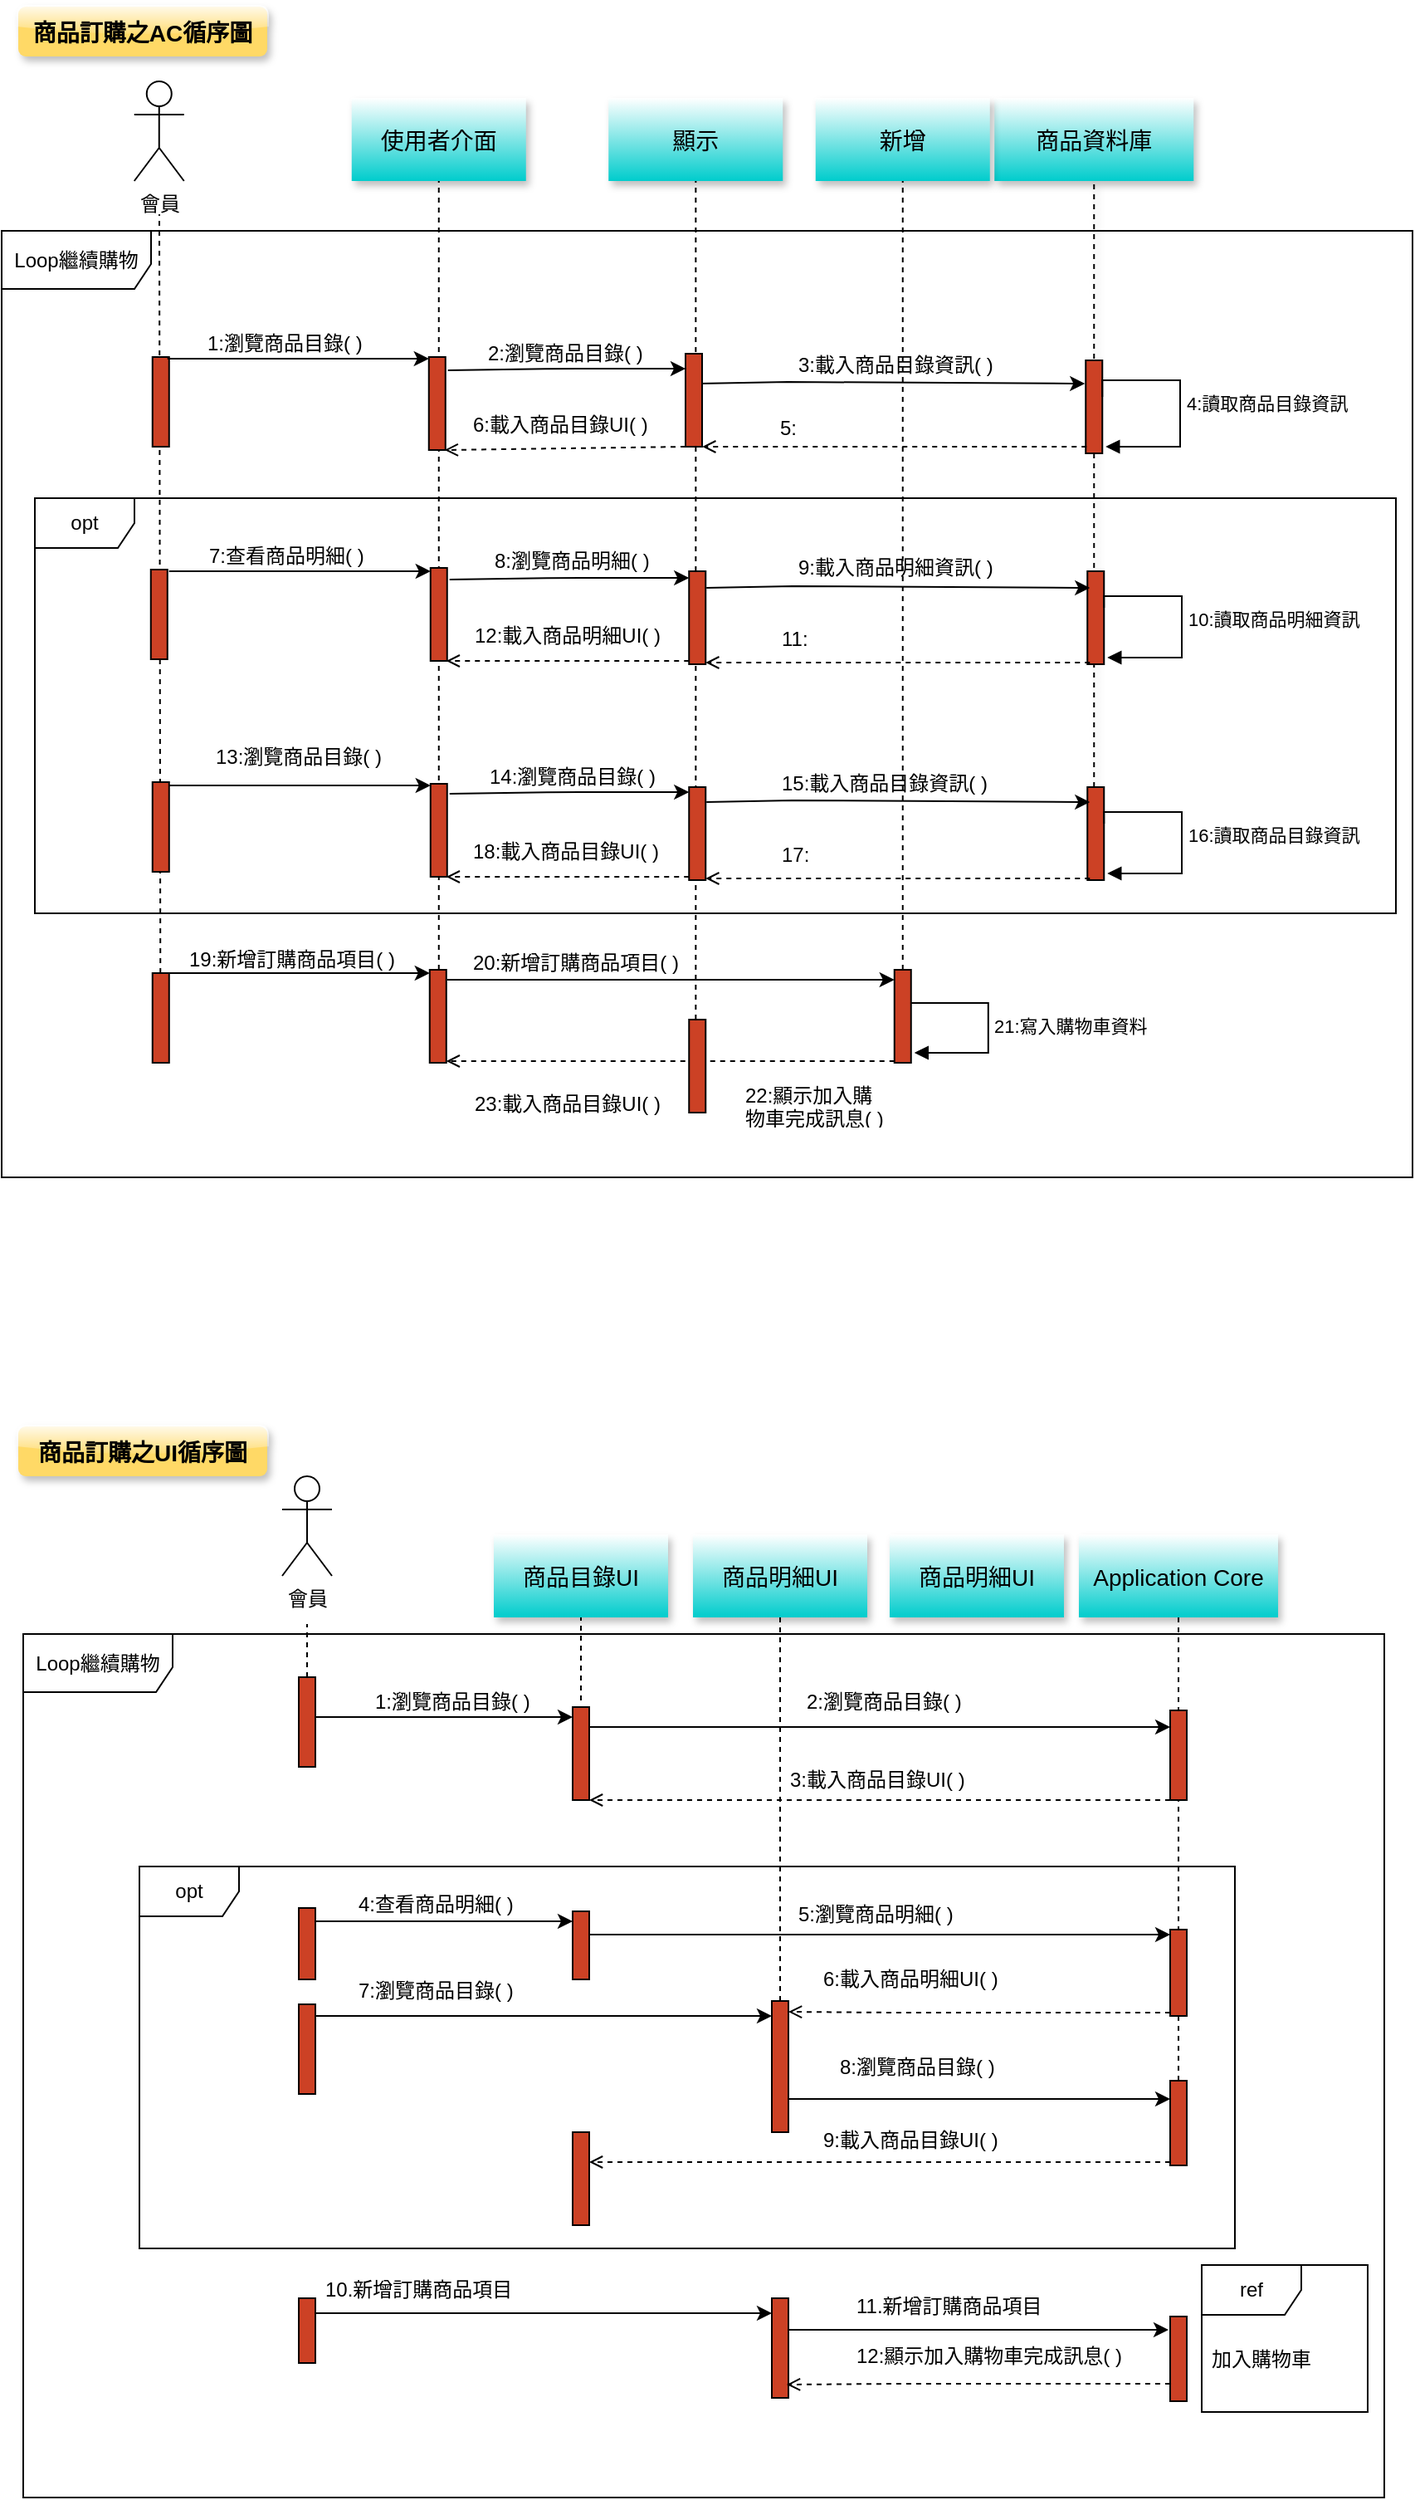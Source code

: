 <mxfile version="21.1.5" type="github">
  <diagram name="Page-1" id="13e1069c-82ec-6db2-03f1-153e76fe0fe0">
    <mxGraphModel dx="880" dy="461" grid="1" gridSize="10" guides="1" tooltips="1" connect="1" arrows="1" fold="1" page="1" pageScale="1" pageWidth="1100" pageHeight="850" background="none" math="0" shadow="0">
      <root>
        <mxCell id="0" />
        <mxCell id="1" parent="0" />
        <mxCell id="aRsMTFOaYU20PN3wGOI2-59" value="" style="endArrow=classic;endFill=1;endSize=6;html=1;rounded=0;" edge="1" parent="1">
          <mxGeometry width="160" relative="1" as="geometry">
            <mxPoint x="430" y="242" as="sourcePoint" />
            <mxPoint x="662.63" y="242" as="targetPoint" />
            <Array as="points">
              <mxPoint x="483.63" y="241" />
            </Array>
          </mxGeometry>
        </mxCell>
        <mxCell id="ECdubJ1jrFnXmb-SFTi5-120" value="" style="html=1;verticalAlign=bottom;startArrow=none;endArrow=none;dashed=1;rounded=0;entryX=0.5;entryY=1;entryDx=0;entryDy=0;shadow=1;" parent="1" edge="1" target="ECdubJ1jrFnXmb-SFTi5-54" source="ECdubJ1jrFnXmb-SFTi5-94">
          <mxGeometry relative="1" as="geometry">
            <mxPoint x="668.13" y="374" as="sourcePoint" />
            <mxPoint x="668.51" y="189" as="targetPoint" />
          </mxGeometry>
        </mxCell>
        <mxCell id="ECdubJ1jrFnXmb-SFTi5-119" value="" style="html=1;verticalAlign=bottom;startArrow=none;endArrow=none;dashed=1;rounded=0;entryX=0.5;entryY=1;entryDx=0;entryDy=0;" parent="1" edge="1" target="ECdubJ1jrFnXmb-SFTi5-74" source="ECdubJ1jrFnXmb-SFTi5-109">
          <mxGeometry relative="1" as="geometry">
            <mxPoint x="552.63" y="481" as="sourcePoint" />
            <mxPoint x="552.38" y="186" as="targetPoint" />
          </mxGeometry>
        </mxCell>
        <mxCell id="ECdubJ1jrFnXmb-SFTi5-118" value="" style="html=1;verticalAlign=bottom;startArrow=none;endArrow=none;dashed=1;rounded=0;" parent="1" source="ECdubJ1jrFnXmb-SFTi5-125" edge="1" target="ECdubJ1jrFnXmb-SFTi5-53">
          <mxGeometry relative="1" as="geometry">
            <mxPoint x="428.13" y="371" as="sourcePoint" />
            <mxPoint x="428.51" y="186" as="targetPoint" />
          </mxGeometry>
        </mxCell>
        <mxCell id="ECdubJ1jrFnXmb-SFTi5-121" value="" style="html=1;verticalAlign=bottom;startArrow=none;endArrow=none;dashed=1;rounded=0;" parent="1" edge="1">
          <mxGeometry relative="1" as="geometry">
            <mxPoint x="105.63" y="597" as="sourcePoint" />
            <mxPoint x="105" y="140" as="targetPoint" />
          </mxGeometry>
        </mxCell>
        <mxCell id="ECdubJ1jrFnXmb-SFTi5-117" value="" style="html=1;verticalAlign=bottom;startArrow=none;endArrow=none;dashed=1;rounded=0;entryX=0.5;entryY=1;entryDx=0;entryDy=0;" parent="1" edge="1" target="ECdubJ1jrFnXmb-SFTi5-52" source="ECdubJ1jrFnXmb-SFTi5-108">
          <mxGeometry relative="1" as="geometry">
            <mxPoint x="273.13" y="481" as="sourcePoint" />
            <mxPoint x="272.88" y="186" as="targetPoint" />
          </mxGeometry>
        </mxCell>
        <mxCell id="ECdubJ1jrFnXmb-SFTi5-23" value="會員" style="shape=umlActor;verticalLabelPosition=bottom;verticalAlign=top;html=1;" parent="1" vertex="1">
          <mxGeometry x="89.88" y="60" width="30" height="60" as="geometry" />
        </mxCell>
        <mxCell id="ECdubJ1jrFnXmb-SFTi5-52" value="使用者介面" style="shadow=1;fillColor=#FFFFFF;strokeColor=none;gradientColor=#00CCCC;fontSize=14;" parent="1" vertex="1">
          <mxGeometry x="220.88" y="70" width="105" height="50" as="geometry" />
        </mxCell>
        <mxCell id="ECdubJ1jrFnXmb-SFTi5-53" value="顯示" style="shadow=1;fillColor=#FFFFFF;strokeColor=none;gradientColor=#00CCCC;fontSize=14;" parent="1" vertex="1">
          <mxGeometry x="375.63" y="70" width="105" height="50" as="geometry" />
        </mxCell>
        <mxCell id="ECdubJ1jrFnXmb-SFTi5-54" value="商品資料庫" style="shadow=1;fillColor=#FFFFFF;strokeColor=none;gradientColor=#00CCCC;fontSize=14;" parent="1" vertex="1">
          <mxGeometry x="608.13" y="70" width="120" height="50" as="geometry" />
        </mxCell>
        <mxCell id="ECdubJ1jrFnXmb-SFTi5-57" value="商品訂購之AC循序圖" style="rounded=1;fontStyle=1;fillColor=#FFD966;strokeColor=none;fillStyle=auto;shadow=1;glass=1;fontSize=14;" parent="1" vertex="1">
          <mxGeometry x="20" y="15" width="150" height="30" as="geometry" />
        </mxCell>
        <mxCell id="ECdubJ1jrFnXmb-SFTi5-74" value="新增" style="shadow=1;fillColor=#FFFFFF;strokeColor=none;gradientColor=#00CCCC;fontSize=14;" parent="1" vertex="1">
          <mxGeometry x="500.38" y="70" width="105" height="50" as="geometry" />
        </mxCell>
        <mxCell id="ECdubJ1jrFnXmb-SFTi5-76" value="" style="html=1;points=[];perimeter=orthogonalPerimeter;outlineConnect=0;targetShapes=umlLifeline;portConstraint=eastwest;newEdgeStyle={&quot;edgeStyle&quot;:&quot;elbowEdgeStyle&quot;,&quot;elbow&quot;:&quot;vertical&quot;,&quot;curved&quot;:0,&quot;rounded&quot;:0};fillColor=#CC4125;" parent="1" vertex="1">
          <mxGeometry x="99.88" y="354" width="10" height="54" as="geometry" />
        </mxCell>
        <mxCell id="ECdubJ1jrFnXmb-SFTi5-77" value="" style="html=1;points=[];perimeter=orthogonalPerimeter;outlineConnect=0;targetShapes=umlLifeline;portConstraint=eastwest;newEdgeStyle={&quot;edgeStyle&quot;:&quot;elbowEdgeStyle&quot;,&quot;elbow&quot;:&quot;vertical&quot;,&quot;curved&quot;:0,&quot;rounded&quot;:0};fillColor=#CC4125;" parent="1" vertex="1">
          <mxGeometry x="268.38" y="353" width="10" height="56" as="geometry" />
        </mxCell>
        <mxCell id="ECdubJ1jrFnXmb-SFTi5-78" value="" style="html=1;points=[];perimeter=orthogonalPerimeter;outlineConnect=0;targetShapes=umlLifeline;portConstraint=eastwest;newEdgeStyle={&quot;edgeStyle&quot;:&quot;elbowEdgeStyle&quot;,&quot;elbow&quot;:&quot;vertical&quot;,&quot;curved&quot;:0,&quot;rounded&quot;:0};fillColor=#CC4125;" parent="1" vertex="1">
          <mxGeometry x="664.13" y="355" width="10" height="56" as="geometry" />
        </mxCell>
        <mxCell id="ECdubJ1jrFnXmb-SFTi5-79" value="" style="endArrow=classic;endFill=1;endSize=6;html=1;rounded=1;" parent="1" edge="1">
          <mxGeometry width="160" relative="1" as="geometry">
            <mxPoint x="110.88" y="355" as="sourcePoint" />
            <mxPoint x="268.38" y="355" as="targetPoint" />
            <Array as="points">
              <mxPoint x="170.88" y="355" />
            </Array>
          </mxGeometry>
        </mxCell>
        <mxCell id="ECdubJ1jrFnXmb-SFTi5-80" value="7:查看商品明細( )" style="text;strokeColor=none;fillColor=none;align=left;verticalAlign=middle;spacingLeft=4;spacingRight=4;overflow=hidden;points=[[0,0.5],[1,0.5]];portConstraint=eastwest;rotatable=0;whiteSpace=wrap;html=1;" parent="1" vertex="1">
          <mxGeometry x="129.13" y="331" width="110" height="30" as="geometry" />
        </mxCell>
        <mxCell id="ECdubJ1jrFnXmb-SFTi5-81" value="" style="html=1;points=[];perimeter=orthogonalPerimeter;outlineConnect=0;targetShapes=umlLifeline;portConstraint=eastwest;newEdgeStyle={&quot;edgeStyle&quot;:&quot;elbowEdgeStyle&quot;,&quot;elbow&quot;:&quot;vertical&quot;,&quot;curved&quot;:0,&quot;rounded&quot;:0};fillColor=#CC4125;" parent="1" vertex="1">
          <mxGeometry x="424.13" y="355" width="10" height="56" as="geometry" />
        </mxCell>
        <mxCell id="ECdubJ1jrFnXmb-SFTi5-82" value="" style="endArrow=classic;endFill=1;endSize=6;html=1;rounded=1;exitX=1.018;exitY=1.033;exitDx=0;exitDy=0;exitPerimeter=0;" parent="1" edge="1">
          <mxGeometry width="160" relative="1" as="geometry">
            <mxPoint x="279.86" y="359.99" as="sourcePoint" />
            <mxPoint x="424.13" y="359" as="targetPoint" />
            <Array as="points">
              <mxPoint x="348.38" y="359" />
            </Array>
          </mxGeometry>
        </mxCell>
        <mxCell id="ECdubJ1jrFnXmb-SFTi5-83" value="8:瀏覽商品明細( )" style="text;strokeColor=none;fillColor=none;align=left;verticalAlign=middle;spacingLeft=4;spacingRight=4;overflow=hidden;points=[[0,0.5],[1,0.5]];portConstraint=eastwest;rotatable=0;whiteSpace=wrap;html=1;" parent="1" vertex="1">
          <mxGeometry x="300.88" y="334" width="110" height="30" as="geometry" />
        </mxCell>
        <mxCell id="ECdubJ1jrFnXmb-SFTi5-84" value="" style="endArrow=classic;endFill=1;endSize=6;html=1;rounded=0;exitX=1.027;exitY=1;exitDx=0;exitDy=0;exitPerimeter=0;" parent="1" edge="1">
          <mxGeometry width="160" relative="1" as="geometry">
            <mxPoint x="434.6" y="365" as="sourcePoint" />
            <mxPoint x="665.63" y="365" as="targetPoint" />
            <Array as="points">
              <mxPoint x="486.63" y="364" />
            </Array>
          </mxGeometry>
        </mxCell>
        <mxCell id="ECdubJ1jrFnXmb-SFTi5-85" value="9:載入商品明細資訊( )" style="text;strokeColor=none;fillColor=none;align=left;verticalAlign=middle;spacingLeft=4;spacingRight=4;overflow=hidden;points=[[0,0.5],[1,0.5]];portConstraint=eastwest;rotatable=0;whiteSpace=wrap;html=1;" parent="1" vertex="1">
          <mxGeometry x="484.13" y="338" width="135" height="30" as="geometry" />
        </mxCell>
        <mxCell id="ECdubJ1jrFnXmb-SFTi5-86" value="10:讀取商品明細資訊" style="html=1;align=left;spacingLeft=2;endArrow=block;rounded=0;edgeStyle=orthogonalEdgeStyle;curved=0;rounded=0;exitX=0.8;exitY=0.25;exitDx=0;exitDy=0;exitPerimeter=0;" parent="1" edge="1">
          <mxGeometry x="-0.008" relative="1" as="geometry">
            <mxPoint x="674.13" y="377" as="sourcePoint" />
            <Array as="points">
              <mxPoint x="674" y="370" />
              <mxPoint x="721" y="370" />
              <mxPoint x="721" y="407" />
            </Array>
            <mxPoint x="676.13" y="407" as="targetPoint" />
            <mxPoint as="offset" />
          </mxGeometry>
        </mxCell>
        <mxCell id="ECdubJ1jrFnXmb-SFTi5-87" value="" style="endArrow=open;endFill=1;endSize=6;html=1;rounded=0;dashed=1;" parent="1" edge="1">
          <mxGeometry width="160" relative="1" as="geometry">
            <mxPoint x="665.63" y="410" as="sourcePoint" />
            <mxPoint x="434.13" y="410" as="targetPoint" />
            <Array as="points">
              <mxPoint x="654.13" y="410" />
            </Array>
          </mxGeometry>
        </mxCell>
        <mxCell id="ECdubJ1jrFnXmb-SFTi5-88" value="11:" style="text;strokeColor=none;fillColor=none;align=left;verticalAlign=middle;spacingLeft=4;spacingRight=4;overflow=hidden;points=[[0,0.5],[1,0.5]];portConstraint=eastwest;rotatable=0;whiteSpace=wrap;html=1;" parent="1" vertex="1">
          <mxGeometry x="474.13" y="381" width="135" height="30" as="geometry" />
        </mxCell>
        <mxCell id="ECdubJ1jrFnXmb-SFTi5-90" value="12:載入商品明細UI( )" style="text;strokeColor=none;fillColor=none;align=left;verticalAlign=middle;spacingLeft=4;spacingRight=4;overflow=hidden;points=[[0,0.5],[1,0.5]];portConstraint=eastwest;rotatable=0;whiteSpace=wrap;html=1;" parent="1" vertex="1">
          <mxGeometry x="289.13" y="379" width="135" height="30" as="geometry" />
        </mxCell>
        <mxCell id="ECdubJ1jrFnXmb-SFTi5-91" value="" style="endArrow=open;endFill=1;endSize=6;html=1;rounded=0;dashed=1;" parent="1" source="ECdubJ1jrFnXmb-SFTi5-81" edge="1">
          <mxGeometry width="160" relative="1" as="geometry">
            <mxPoint x="381.88" y="409" as="sourcePoint" />
            <mxPoint x="277.88" y="409" as="targetPoint" />
            <Array as="points" />
          </mxGeometry>
        </mxCell>
        <mxCell id="ECdubJ1jrFnXmb-SFTi5-92" value="" style="html=1;points=[];perimeter=orthogonalPerimeter;outlineConnect=0;targetShapes=umlLifeline;portConstraint=eastwest;newEdgeStyle={&quot;edgeStyle&quot;:&quot;elbowEdgeStyle&quot;,&quot;elbow&quot;:&quot;vertical&quot;,&quot;curved&quot;:0,&quot;rounded&quot;:0};fillColor=#CC4125;" parent="1" vertex="1">
          <mxGeometry x="100.88" y="482" width="10" height="54" as="geometry" />
        </mxCell>
        <mxCell id="ECdubJ1jrFnXmb-SFTi5-93" value="" style="html=1;points=[];perimeter=orthogonalPerimeter;outlineConnect=0;targetShapes=umlLifeline;portConstraint=eastwest;newEdgeStyle={&quot;edgeStyle&quot;:&quot;elbowEdgeStyle&quot;,&quot;elbow&quot;:&quot;vertical&quot;,&quot;curved&quot;:0,&quot;rounded&quot;:0};fillColor=#CC4125;" parent="1" vertex="1">
          <mxGeometry x="268.38" y="483" width="10" height="56" as="geometry" />
        </mxCell>
        <mxCell id="ECdubJ1jrFnXmb-SFTi5-94" value="" style="html=1;points=[];perimeter=orthogonalPerimeter;outlineConnect=0;targetShapes=umlLifeline;portConstraint=eastwest;newEdgeStyle={&quot;edgeStyle&quot;:&quot;elbowEdgeStyle&quot;,&quot;elbow&quot;:&quot;vertical&quot;,&quot;curved&quot;:0,&quot;rounded&quot;:0};fillColor=#CC4125;" parent="1" vertex="1">
          <mxGeometry x="664.13" y="485" width="10" height="56" as="geometry" />
        </mxCell>
        <mxCell id="ECdubJ1jrFnXmb-SFTi5-95" value="" style="endArrow=classic;endFill=1;endSize=6;html=1;rounded=1;" parent="1" edge="1">
          <mxGeometry width="160" relative="1" as="geometry">
            <mxPoint x="110.88" y="484" as="sourcePoint" />
            <mxPoint x="268.38" y="484" as="targetPoint" />
            <Array as="points">
              <mxPoint x="170.88" y="484" />
            </Array>
          </mxGeometry>
        </mxCell>
        <mxCell id="ECdubJ1jrFnXmb-SFTi5-96" value="13:瀏覽商品目錄( )" style="text;strokeColor=none;fillColor=none;align=left;verticalAlign=middle;spacingLeft=4;spacingRight=4;overflow=hidden;points=[[0,0.5],[1,0.5]];portConstraint=eastwest;rotatable=0;whiteSpace=wrap;html=1;" parent="1" vertex="1">
          <mxGeometry x="133.13" y="452" width="110" height="30" as="geometry" />
        </mxCell>
        <mxCell id="ECdubJ1jrFnXmb-SFTi5-97" value="" style="html=1;points=[];perimeter=orthogonalPerimeter;outlineConnect=0;targetShapes=umlLifeline;portConstraint=eastwest;newEdgeStyle={&quot;edgeStyle&quot;:&quot;elbowEdgeStyle&quot;,&quot;elbow&quot;:&quot;vertical&quot;,&quot;curved&quot;:0,&quot;rounded&quot;:0};fillColor=#CC4125;" parent="1" vertex="1">
          <mxGeometry x="424.13" y="485" width="10" height="56" as="geometry" />
        </mxCell>
        <mxCell id="ECdubJ1jrFnXmb-SFTi5-98" value="" style="endArrow=classic;endFill=1;endSize=6;html=1;rounded=1;exitX=1.018;exitY=1.033;exitDx=0;exitDy=0;exitPerimeter=0;" parent="1" edge="1">
          <mxGeometry width="160" relative="1" as="geometry">
            <mxPoint x="279.86" y="488.99" as="sourcePoint" />
            <mxPoint x="424.13" y="488" as="targetPoint" />
            <Array as="points">
              <mxPoint x="348.38" y="488" />
            </Array>
          </mxGeometry>
        </mxCell>
        <mxCell id="ECdubJ1jrFnXmb-SFTi5-99" value="14:瀏覽商品目錄( )" style="text;strokeColor=none;fillColor=none;align=left;verticalAlign=middle;spacingLeft=4;spacingRight=4;overflow=hidden;points=[[0,0.5],[1,0.5]];portConstraint=eastwest;rotatable=0;whiteSpace=wrap;html=1;" parent="1" vertex="1">
          <mxGeometry x="297.88" y="464" width="110" height="30" as="geometry" />
        </mxCell>
        <mxCell id="ECdubJ1jrFnXmb-SFTi5-100" value="" style="endArrow=classic;endFill=1;endSize=6;html=1;rounded=0;exitX=1.027;exitY=1;exitDx=0;exitDy=0;exitPerimeter=0;" parent="1" edge="1">
          <mxGeometry width="160" relative="1" as="geometry">
            <mxPoint x="434.6" y="494" as="sourcePoint" />
            <mxPoint x="665.63" y="494" as="targetPoint" />
            <Array as="points">
              <mxPoint x="486.63" y="493" />
            </Array>
          </mxGeometry>
        </mxCell>
        <mxCell id="ECdubJ1jrFnXmb-SFTi5-101" value="15:載入商品目錄資訊( )" style="text;strokeColor=none;fillColor=none;align=left;verticalAlign=middle;spacingLeft=4;spacingRight=4;overflow=hidden;points=[[0,0.5],[1,0.5]];portConstraint=eastwest;rotatable=0;whiteSpace=wrap;html=1;" parent="1" vertex="1">
          <mxGeometry x="474.13" y="468" width="135" height="30" as="geometry" />
        </mxCell>
        <mxCell id="ECdubJ1jrFnXmb-SFTi5-102" value="16:讀取商品目錄資訊" style="html=1;align=left;spacingLeft=2;endArrow=block;rounded=0;edgeStyle=orthogonalEdgeStyle;curved=0;rounded=0;exitX=0.8;exitY=0.25;exitDx=0;exitDy=0;exitPerimeter=0;" parent="1" edge="1">
          <mxGeometry relative="1" as="geometry">
            <mxPoint x="674.13" y="507" as="sourcePoint" />
            <Array as="points">
              <mxPoint x="674" y="500" />
              <mxPoint x="721" y="500" />
              <mxPoint x="721" y="537" />
            </Array>
            <mxPoint x="676.13" y="537" as="targetPoint" />
          </mxGeometry>
        </mxCell>
        <mxCell id="ECdubJ1jrFnXmb-SFTi5-103" value="" style="endArrow=open;endFill=1;endSize=6;html=1;rounded=0;dashed=1;" parent="1" edge="1">
          <mxGeometry width="160" relative="1" as="geometry">
            <mxPoint x="665.63" y="540" as="sourcePoint" />
            <mxPoint x="434.13" y="540" as="targetPoint" />
            <Array as="points">
              <mxPoint x="654.13" y="540" />
            </Array>
          </mxGeometry>
        </mxCell>
        <mxCell id="ECdubJ1jrFnXmb-SFTi5-104" value="17:" style="text;strokeColor=none;fillColor=none;align=left;verticalAlign=middle;spacingLeft=4;spacingRight=4;overflow=hidden;points=[[0,0.5],[1,0.5]];portConstraint=eastwest;rotatable=0;whiteSpace=wrap;html=1;" parent="1" vertex="1">
          <mxGeometry x="474.13" y="511" width="135" height="30" as="geometry" />
        </mxCell>
        <mxCell id="ECdubJ1jrFnXmb-SFTi5-105" value="18:載入商品目錄UI( )" style="text;strokeColor=none;fillColor=none;align=left;verticalAlign=middle;spacingLeft=4;spacingRight=4;overflow=hidden;points=[[0,0.5],[1,0.5]];portConstraint=eastwest;rotatable=0;whiteSpace=wrap;html=1;" parent="1" vertex="1">
          <mxGeometry x="288.38" y="509" width="135" height="30" as="geometry" />
        </mxCell>
        <mxCell id="ECdubJ1jrFnXmb-SFTi5-106" value="" style="endArrow=open;endFill=1;endSize=6;html=1;rounded=0;dashed=1;" parent="1" source="ECdubJ1jrFnXmb-SFTi5-97" edge="1">
          <mxGeometry width="160" relative="1" as="geometry">
            <mxPoint x="381.88" y="539" as="sourcePoint" />
            <mxPoint x="277.88" y="539" as="targetPoint" />
            <Array as="points" />
          </mxGeometry>
        </mxCell>
        <mxCell id="ECdubJ1jrFnXmb-SFTi5-107" value="" style="html=1;points=[];perimeter=orthogonalPerimeter;outlineConnect=0;targetShapes=umlLifeline;portConstraint=eastwest;newEdgeStyle={&quot;edgeStyle&quot;:&quot;elbowEdgeStyle&quot;,&quot;elbow&quot;:&quot;vertical&quot;,&quot;curved&quot;:0,&quot;rounded&quot;:0};fillColor=#CC4125;" parent="1" vertex="1">
          <mxGeometry x="100.88" y="597" width="10" height="54" as="geometry" />
        </mxCell>
        <mxCell id="ECdubJ1jrFnXmb-SFTi5-108" value="" style="html=1;points=[];perimeter=orthogonalPerimeter;outlineConnect=0;targetShapes=umlLifeline;portConstraint=eastwest;newEdgeStyle={&quot;edgeStyle&quot;:&quot;elbowEdgeStyle&quot;,&quot;elbow&quot;:&quot;vertical&quot;,&quot;curved&quot;:0,&quot;rounded&quot;:0};fillColor=#CC4125;" parent="1" vertex="1">
          <mxGeometry x="267.88" y="595" width="10" height="56" as="geometry" />
        </mxCell>
        <mxCell id="ECdubJ1jrFnXmb-SFTi5-109" value="" style="html=1;points=[];perimeter=orthogonalPerimeter;outlineConnect=0;targetShapes=umlLifeline;portConstraint=eastwest;newEdgeStyle={&quot;edgeStyle&quot;:&quot;elbowEdgeStyle&quot;,&quot;elbow&quot;:&quot;vertical&quot;,&quot;curved&quot;:0,&quot;rounded&quot;:0};fillColor=#CC4125;" parent="1" vertex="1">
          <mxGeometry x="547.88" y="595" width="10" height="56" as="geometry" />
        </mxCell>
        <mxCell id="ECdubJ1jrFnXmb-SFTi5-110" value="" style="endArrow=classic;endFill=1;endSize=6;html=1;rounded=1;" parent="1" edge="1">
          <mxGeometry width="160" relative="1" as="geometry">
            <mxPoint x="110.88" y="597" as="sourcePoint" />
            <mxPoint x="267.88" y="597" as="targetPoint" />
            <Array as="points">
              <mxPoint x="170.88" y="597" />
            </Array>
          </mxGeometry>
        </mxCell>
        <mxCell id="ECdubJ1jrFnXmb-SFTi5-111" value="" style="endArrow=classic;endFill=1;endSize=6;html=1;rounded=1;" parent="1" edge="1">
          <mxGeometry width="160" relative="1" as="geometry">
            <mxPoint x="278.38" y="601" as="sourcePoint" />
            <mxPoint x="547.88" y="601" as="targetPoint" />
            <Array as="points">
              <mxPoint x="338.38" y="601" />
            </Array>
          </mxGeometry>
        </mxCell>
        <mxCell id="ECdubJ1jrFnXmb-SFTi5-112" value="21:寫入購物車資料" style="html=1;align=left;spacingLeft=2;endArrow=block;rounded=0;edgeStyle=orthogonalEdgeStyle;curved=0;rounded=0;exitX=0.8;exitY=0.25;exitDx=0;exitDy=0;exitPerimeter=0;" parent="1" edge="1">
          <mxGeometry relative="1" as="geometry">
            <mxPoint x="557.88" y="615" as="sourcePoint" />
            <Array as="points">
              <mxPoint x="604.38" y="615" />
              <mxPoint x="604.38" y="645" />
            </Array>
            <mxPoint x="559.88" y="645" as="targetPoint" />
          </mxGeometry>
        </mxCell>
        <mxCell id="ECdubJ1jrFnXmb-SFTi5-113" value="" style="endArrow=open;endFill=1;endSize=6;html=1;rounded=0;dashed=1;" parent="1" target="ECdubJ1jrFnXmb-SFTi5-108" edge="1">
          <mxGeometry width="160" relative="1" as="geometry">
            <mxPoint x="547.88" y="650" as="sourcePoint" />
            <mxPoint x="272.88" y="650" as="targetPoint" />
            <Array as="points">
              <mxPoint x="536.38" y="650" />
            </Array>
          </mxGeometry>
        </mxCell>
        <mxCell id="ECdubJ1jrFnXmb-SFTi5-114" value="19:新增訂購商品項目( )" style="text;strokeColor=none;fillColor=none;align=left;verticalAlign=middle;spacingLeft=4;spacingRight=4;overflow=hidden;points=[[0,0.5],[1,0.5]];portConstraint=eastwest;rotatable=0;whiteSpace=wrap;html=1;" parent="1" vertex="1">
          <mxGeometry x="116.51" y="574" width="135.25" height="30" as="geometry" />
        </mxCell>
        <mxCell id="ECdubJ1jrFnXmb-SFTi5-115" value="20:新增訂購商品項目( )" style="text;strokeColor=none;fillColor=none;align=left;verticalAlign=middle;spacingLeft=4;spacingRight=4;overflow=hidden;points=[[0,0.5],[1,0.5]];portConstraint=eastwest;rotatable=0;whiteSpace=wrap;html=1;" parent="1" vertex="1">
          <mxGeometry x="288.13" y="576" width="135.25" height="30" as="geometry" />
        </mxCell>
        <mxCell id="ECdubJ1jrFnXmb-SFTi5-116" value="22:顯示加入購物車完成訊息( )" style="text;strokeColor=none;fillColor=none;align=left;verticalAlign=middle;spacingLeft=4;spacingRight=4;overflow=hidden;points=[[0,0.5],[1,0.5]];portConstraint=eastwest;rotatable=0;whiteSpace=wrap;html=1;" parent="1" vertex="1">
          <mxGeometry x="452.01" y="661" width="95.87" height="30" as="geometry" />
        </mxCell>
        <mxCell id="ECdubJ1jrFnXmb-SFTi5-122" value="Loop繼續購物" style="shape=umlFrame;whiteSpace=wrap;html=1;pointerEvents=0;width=90;height=35;" parent="1" vertex="1">
          <mxGeometry x="10" y="150" width="850" height="570" as="geometry" />
        </mxCell>
        <mxCell id="ECdubJ1jrFnXmb-SFTi5-123" value="opt" style="shape=umlFrame;whiteSpace=wrap;html=1;pointerEvents=0;" parent="1" vertex="1">
          <mxGeometry x="30" y="311" width="820" height="250" as="geometry" />
        </mxCell>
        <mxCell id="ECdubJ1jrFnXmb-SFTi5-125" value="" style="html=1;points=[];perimeter=orthogonalPerimeter;outlineConnect=0;targetShapes=umlLifeline;portConstraint=eastwest;newEdgeStyle={&quot;edgeStyle&quot;:&quot;elbowEdgeStyle&quot;,&quot;elbow&quot;:&quot;vertical&quot;,&quot;curved&quot;:0,&quot;rounded&quot;:0};fillColor=#CC4125;" parent="1" vertex="1">
          <mxGeometry x="424.13" y="625" width="10" height="56" as="geometry" />
        </mxCell>
        <mxCell id="ECdubJ1jrFnXmb-SFTi5-126" value="23:載入商品目錄UI( )" style="text;strokeColor=none;fillColor=none;align=left;verticalAlign=middle;spacingLeft=4;spacingRight=4;overflow=hidden;points=[[0,0.5],[1,0.5]];portConstraint=eastwest;rotatable=0;whiteSpace=wrap;html=1;" parent="1" vertex="1">
          <mxGeometry x="289.13" y="661" width="135" height="30" as="geometry" />
        </mxCell>
        <mxCell id="aRsMTFOaYU20PN3wGOI2-1" value="" style="html=1;verticalAlign=bottom;startArrow=none;endArrow=none;dashed=1;rounded=0;entryX=0.5;entryY=1;entryDx=0;entryDy=0;" edge="1" parent="1" source="aRsMTFOaYU20PN3wGOI2-24" target="aRsMTFOaYU20PN3wGOI2-33">
          <mxGeometry relative="1" as="geometry">
            <mxPoint x="489" y="1213" as="sourcePoint" />
            <mxPoint x="489" y="995" as="targetPoint" />
          </mxGeometry>
        </mxCell>
        <mxCell id="aRsMTFOaYU20PN3wGOI2-2" value="會員" style="shape=umlActor;verticalLabelPosition=bottom;verticalAlign=top;html=1;" vertex="1" parent="1">
          <mxGeometry x="179" y="900" width="30" height="60" as="geometry" />
        </mxCell>
        <mxCell id="aRsMTFOaYU20PN3wGOI2-3" value="" style="html=1;points=[];perimeter=orthogonalPerimeter;outlineConnect=0;targetShapes=umlLifeline;portConstraint=eastwest;newEdgeStyle={&quot;edgeStyle&quot;:&quot;elbowEdgeStyle&quot;,&quot;elbow&quot;:&quot;vertical&quot;,&quot;curved&quot;:0,&quot;rounded&quot;:0};fillColor=#CC4125;" vertex="1" parent="1">
          <mxGeometry x="189" y="1021" width="10" height="54" as="geometry" />
        </mxCell>
        <mxCell id="aRsMTFOaYU20PN3wGOI2-4" value="" style="html=1;verticalAlign=bottom;startArrow=none;endArrow=none;dashed=1;rounded=0;" edge="1" parent="1" source="aRsMTFOaYU20PN3wGOI2-3">
          <mxGeometry relative="1" as="geometry">
            <mxPoint x="194" y="1009" as="sourcePoint" />
            <mxPoint x="194" y="989" as="targetPoint" />
          </mxGeometry>
        </mxCell>
        <mxCell id="aRsMTFOaYU20PN3wGOI2-5" value="1:瀏覽商品目錄( )" style="text;strokeColor=none;fillColor=none;align=left;verticalAlign=middle;spacingLeft=4;spacingRight=4;overflow=hidden;points=[[0,0.5],[1,0.5]];portConstraint=eastwest;rotatable=0;whiteSpace=wrap;html=1;" vertex="1" parent="1">
          <mxGeometry x="229" y="1021" width="110" height="30" as="geometry" />
        </mxCell>
        <mxCell id="aRsMTFOaYU20PN3wGOI2-6" value="2:瀏覽商品目錄( )" style="text;strokeColor=none;fillColor=none;align=left;verticalAlign=middle;spacingLeft=4;spacingRight=4;overflow=hidden;points=[[0,0.5],[1,0.5]];portConstraint=eastwest;rotatable=0;whiteSpace=wrap;html=1;" vertex="1" parent="1">
          <mxGeometry x="489" y="1021" width="110" height="30" as="geometry" />
        </mxCell>
        <mxCell id="aRsMTFOaYU20PN3wGOI2-7" value="" style="html=1;points=[];perimeter=orthogonalPerimeter;outlineConnect=0;targetShapes=umlLifeline;portConstraint=eastwest;newEdgeStyle={&quot;edgeStyle&quot;:&quot;elbowEdgeStyle&quot;,&quot;elbow&quot;:&quot;vertical&quot;,&quot;curved&quot;:0,&quot;rounded&quot;:0};fillColor=#CC4125;" vertex="1" parent="1">
          <mxGeometry x="354" y="1039" width="10" height="56" as="geometry" />
        </mxCell>
        <mxCell id="aRsMTFOaYU20PN3wGOI2-8" value="" style="html=1;points=[];perimeter=orthogonalPerimeter;outlineConnect=0;targetShapes=umlLifeline;portConstraint=eastwest;newEdgeStyle={&quot;edgeStyle&quot;:&quot;elbowEdgeStyle&quot;,&quot;elbow&quot;:&quot;vertical&quot;,&quot;curved&quot;:0,&quot;rounded&quot;:0};fillColor=#CC4125;" vertex="1" parent="1">
          <mxGeometry x="714" y="1041" width="10" height="54" as="geometry" />
        </mxCell>
        <mxCell id="aRsMTFOaYU20PN3wGOI2-9" value="" style="endArrow=classic;endFill=1;endSize=6;html=1;rounded=0;" edge="1" parent="1" source="aRsMTFOaYU20PN3wGOI2-7" target="aRsMTFOaYU20PN3wGOI2-8">
          <mxGeometry width="160" relative="1" as="geometry">
            <mxPoint x="369" y="1051" as="sourcePoint" />
            <mxPoint x="519" y="1051" as="targetPoint" />
            <Array as="points">
              <mxPoint x="419" y="1051" />
            </Array>
          </mxGeometry>
        </mxCell>
        <mxCell id="aRsMTFOaYU20PN3wGOI2-10" value="" style="endArrow=open;endFill=1;endSize=6;html=1;rounded=0;dashed=1;" edge="1" parent="1" source="aRsMTFOaYU20PN3wGOI2-8" target="aRsMTFOaYU20PN3wGOI2-7">
          <mxGeometry width="160" relative="1" as="geometry">
            <mxPoint x="709" y="1101" as="sourcePoint" />
            <mxPoint x="364" y="1101" as="targetPoint" />
            <Array as="points">
              <mxPoint x="584" y="1095" />
            </Array>
          </mxGeometry>
        </mxCell>
        <mxCell id="aRsMTFOaYU20PN3wGOI2-11" value="" style="endArrow=classic;endFill=1;endSize=6;html=1;rounded=1;" edge="1" parent="1" source="aRsMTFOaYU20PN3wGOI2-3" target="aRsMTFOaYU20PN3wGOI2-7">
          <mxGeometry width="160" relative="1" as="geometry">
            <mxPoint x="239" y="1051" as="sourcePoint" />
            <mxPoint x="359" y="1045" as="targetPoint" />
            <Array as="points">
              <mxPoint x="259" y="1045" />
            </Array>
          </mxGeometry>
        </mxCell>
        <mxCell id="aRsMTFOaYU20PN3wGOI2-12" value="3:載入商品目錄UI( )" style="text;strokeColor=none;fillColor=none;align=left;verticalAlign=middle;spacingLeft=4;spacingRight=4;overflow=hidden;points=[[0,0.5],[1,0.5]];portConstraint=eastwest;rotatable=0;whiteSpace=wrap;html=1;" vertex="1" parent="1">
          <mxGeometry x="479" y="1068" width="120" height="30" as="geometry" />
        </mxCell>
        <mxCell id="aRsMTFOaYU20PN3wGOI2-13" value="" style="html=1;points=[];perimeter=orthogonalPerimeter;outlineConnect=0;targetShapes=umlLifeline;portConstraint=eastwest;newEdgeStyle={&quot;edgeStyle&quot;:&quot;elbowEdgeStyle&quot;,&quot;elbow&quot;:&quot;vertical&quot;,&quot;curved&quot;:0,&quot;rounded&quot;:0};direction=west;fillColor=#CC4125;" vertex="1" parent="1">
          <mxGeometry x="354" y="1162" width="10" height="41" as="geometry" />
        </mxCell>
        <mxCell id="aRsMTFOaYU20PN3wGOI2-14" value="" style="html=1;points=[];perimeter=orthogonalPerimeter;outlineConnect=0;targetShapes=umlLifeline;portConstraint=eastwest;newEdgeStyle={&quot;edgeStyle&quot;:&quot;elbowEdgeStyle&quot;,&quot;elbow&quot;:&quot;vertical&quot;,&quot;curved&quot;:0,&quot;rounded&quot;:0};fillColor=#CC4125;" vertex="1" parent="1">
          <mxGeometry x="189" y="1160" width="10" height="43" as="geometry" />
        </mxCell>
        <mxCell id="aRsMTFOaYU20PN3wGOI2-15" value="" style="endArrow=classic;endFill=1;endSize=6;html=1;rounded=0;" edge="1" parent="1">
          <mxGeometry width="160" relative="1" as="geometry">
            <mxPoint x="199" y="1168" as="sourcePoint" />
            <mxPoint x="354" y="1168" as="targetPoint" />
          </mxGeometry>
        </mxCell>
        <mxCell id="aRsMTFOaYU20PN3wGOI2-16" value="4:查看商品明細( )" style="text;strokeColor=none;fillColor=none;align=left;verticalAlign=middle;spacingLeft=4;spacingRight=4;overflow=hidden;points=[[0,0.5],[1,0.5]];portConstraint=eastwest;rotatable=0;whiteSpace=wrap;html=1;" vertex="1" parent="1">
          <mxGeometry x="219" y="1143" width="110" height="30" as="geometry" />
        </mxCell>
        <mxCell id="aRsMTFOaYU20PN3wGOI2-17" value="" style="html=1;points=[];perimeter=orthogonalPerimeter;outlineConnect=0;targetShapes=umlLifeline;portConstraint=eastwest;newEdgeStyle={&quot;edgeStyle&quot;:&quot;elbowEdgeStyle&quot;,&quot;elbow&quot;:&quot;vertical&quot;,&quot;curved&quot;:0,&quot;rounded&quot;:0};fillColor=#CC4125;" vertex="1" parent="1">
          <mxGeometry x="714" y="1173" width="10" height="52" as="geometry" />
        </mxCell>
        <mxCell id="aRsMTFOaYU20PN3wGOI2-18" value="" style="endArrow=classic;endFill=1;endSize=6;html=1;rounded=0;" edge="1" parent="1">
          <mxGeometry width="160" relative="1" as="geometry">
            <mxPoint x="364" y="1176" as="sourcePoint" />
            <mxPoint x="714" y="1176" as="targetPoint" />
            <Array as="points">
              <mxPoint x="419" y="1176" />
            </Array>
          </mxGeometry>
        </mxCell>
        <mxCell id="aRsMTFOaYU20PN3wGOI2-19" value="5:瀏覽商品明細( )" style="text;strokeColor=none;fillColor=none;align=left;verticalAlign=middle;spacingLeft=4;spacingRight=4;overflow=hidden;points=[[0,0.5],[1,0.5]];portConstraint=eastwest;rotatable=0;whiteSpace=wrap;html=1;" vertex="1" parent="1">
          <mxGeometry x="484" y="1149" width="110" height="30" as="geometry" />
        </mxCell>
        <mxCell id="aRsMTFOaYU20PN3wGOI2-20" value="" style="html=1;points=[];perimeter=orthogonalPerimeter;outlineConnect=0;targetShapes=umlLifeline;portConstraint=eastwest;newEdgeStyle={&quot;edgeStyle&quot;:&quot;elbowEdgeStyle&quot;,&quot;elbow&quot;:&quot;vertical&quot;,&quot;curved&quot;:0,&quot;rounded&quot;:0};direction=west;fillColor=#CC4125;" vertex="1" parent="1">
          <mxGeometry x="474" y="1216" width="10" height="79" as="geometry" />
        </mxCell>
        <mxCell id="aRsMTFOaYU20PN3wGOI2-21" value="" style="endArrow=open;endFill=1;endSize=6;html=1;rounded=0;dashed=1;" edge="1" parent="1">
          <mxGeometry width="160" relative="1" as="geometry">
            <mxPoint x="714" y="1223" as="sourcePoint" />
            <mxPoint x="484" y="1222.5" as="targetPoint" />
            <Array as="points">
              <mxPoint x="549" y="1223" />
            </Array>
          </mxGeometry>
        </mxCell>
        <mxCell id="aRsMTFOaYU20PN3wGOI2-22" value="6:載入商品明細UI( )" style="text;strokeColor=none;fillColor=none;align=left;verticalAlign=middle;spacingLeft=4;spacingRight=4;overflow=hidden;points=[[0,0.5],[1,0.5]];portConstraint=eastwest;rotatable=0;whiteSpace=wrap;html=1;" vertex="1" parent="1">
          <mxGeometry x="499" y="1188" width="121" height="30" as="geometry" />
        </mxCell>
        <mxCell id="aRsMTFOaYU20PN3wGOI2-23" value="" style="html=1;points=[];perimeter=orthogonalPerimeter;outlineConnect=0;targetShapes=umlLifeline;portConstraint=eastwest;newEdgeStyle={&quot;edgeStyle&quot;:&quot;elbowEdgeStyle&quot;,&quot;elbow&quot;:&quot;vertical&quot;,&quot;curved&quot;:0,&quot;rounded&quot;:0};fillColor=#CC4125;" vertex="1" parent="1">
          <mxGeometry x="189" y="1395" width="10" height="39" as="geometry" />
        </mxCell>
        <mxCell id="aRsMTFOaYU20PN3wGOI2-24" value="" style="html=1;points=[];perimeter=orthogonalPerimeter;outlineConnect=0;targetShapes=umlLifeline;portConstraint=eastwest;newEdgeStyle={&quot;edgeStyle&quot;:&quot;elbowEdgeStyle&quot;,&quot;elbow&quot;:&quot;vertical&quot;,&quot;curved&quot;:0,&quot;rounded&quot;:0};fillColor=#CC4125;" vertex="1" parent="1">
          <mxGeometry x="714" y="1264" width="10" height="51" as="geometry" />
        </mxCell>
        <mxCell id="aRsMTFOaYU20PN3wGOI2-25" value="" style="endArrow=classic;endFill=1;endSize=6;html=1;rounded=0;" edge="1" parent="1">
          <mxGeometry width="160" relative="1" as="geometry">
            <mxPoint x="199" y="1404" as="sourcePoint" />
            <mxPoint x="474" y="1404" as="targetPoint" />
          </mxGeometry>
        </mxCell>
        <mxCell id="aRsMTFOaYU20PN3wGOI2-26" value="" style="endArrow=classic;endFill=1;endSize=6;html=1;rounded=0;" edge="1" parent="1">
          <mxGeometry width="160" relative="1" as="geometry">
            <mxPoint x="484" y="1275" as="sourcePoint" />
            <mxPoint x="714" y="1275" as="targetPoint" />
          </mxGeometry>
        </mxCell>
        <mxCell id="aRsMTFOaYU20PN3wGOI2-27" value="10.新增訂購商品項目" style="text;strokeColor=none;fillColor=none;align=left;verticalAlign=middle;spacingLeft=4;spacingRight=4;overflow=hidden;points=[[0,0.5],[1,0.5]];portConstraint=eastwest;rotatable=0;whiteSpace=wrap;html=1;" vertex="1" parent="1">
          <mxGeometry x="199" y="1375" width="124" height="30" as="geometry" />
        </mxCell>
        <mxCell id="aRsMTFOaYU20PN3wGOI2-28" value="8:瀏覽商品目錄( )" style="text;strokeColor=none;fillColor=none;align=left;verticalAlign=middle;spacingLeft=4;spacingRight=4;overflow=hidden;points=[[0,0.5],[1,0.5]];portConstraint=eastwest;rotatable=0;whiteSpace=wrap;html=1;" vertex="1" parent="1">
          <mxGeometry x="509" y="1241" width="180" height="30" as="geometry" />
        </mxCell>
        <mxCell id="aRsMTFOaYU20PN3wGOI2-29" value="opt" style="shape=umlFrame;whiteSpace=wrap;html=1;pointerEvents=0;" vertex="1" parent="1">
          <mxGeometry x="93" y="1135" width="660" height="230" as="geometry" />
        </mxCell>
        <mxCell id="aRsMTFOaYU20PN3wGOI2-30" value="Loop繼續購物" style="shape=umlFrame;whiteSpace=wrap;html=1;pointerEvents=0;width=90;height=35;" vertex="1" parent="1">
          <mxGeometry x="23" y="995" width="820" height="520" as="geometry" />
        </mxCell>
        <mxCell id="aRsMTFOaYU20PN3wGOI2-31" value="商品目錄UI" style="shadow=1;fillColor=#FFFFFF;strokeColor=none;gradientColor=#00CCCC;fontSize=14;" vertex="1" parent="1">
          <mxGeometry x="306.5" y="935" width="105" height="50" as="geometry" />
        </mxCell>
        <mxCell id="aRsMTFOaYU20PN3wGOI2-32" value="商品明細UI" style="shadow=1;fillColor=#FFFFFF;strokeColor=none;gradientColor=#00CCCC;fontSize=14;" vertex="1" parent="1">
          <mxGeometry x="426.5" y="935" width="105" height="50" as="geometry" />
        </mxCell>
        <mxCell id="aRsMTFOaYU20PN3wGOI2-33" value="Application Core" style="shadow=1;fillColor=#FFFFFF;strokeColor=none;gradientColor=#00CCCC;fontSize=14;" vertex="1" parent="1">
          <mxGeometry x="659" y="935" width="120" height="50" as="geometry" />
        </mxCell>
        <mxCell id="aRsMTFOaYU20PN3wGOI2-34" value="" style="html=1;verticalAlign=bottom;startArrow=none;endArrow=none;dashed=1;rounded=0;entryX=0.5;entryY=1;entryDx=0;entryDy=0;" edge="1" parent="1" source="aRsMTFOaYU20PN3wGOI2-20" target="aRsMTFOaYU20PN3wGOI2-32">
          <mxGeometry relative="1" as="geometry">
            <mxPoint x="489" y="1328" as="sourcePoint" />
            <mxPoint x="489" y="1263" as="targetPoint" />
          </mxGeometry>
        </mxCell>
        <mxCell id="aRsMTFOaYU20PN3wGOI2-35" value="" style="html=1;verticalAlign=bottom;startArrow=none;endArrow=none;dashed=1;rounded=0;entryX=0.5;entryY=1;entryDx=0;entryDy=0;" edge="1" parent="1" target="aRsMTFOaYU20PN3wGOI2-31">
          <mxGeometry relative="1" as="geometry">
            <mxPoint x="359" y="1035" as="sourcePoint" />
            <mxPoint x="489" y="995" as="targetPoint" />
          </mxGeometry>
        </mxCell>
        <mxCell id="aRsMTFOaYU20PN3wGOI2-36" value="商品訂購之UI循序圖" style="rounded=1;fontStyle=1;fillColor=#FFD966;strokeColor=none;fillStyle=auto;shadow=1;glass=1;fontSize=14;" vertex="1" parent="1">
          <mxGeometry x="20" y="870" width="150" height="30" as="geometry" />
        </mxCell>
        <mxCell id="aRsMTFOaYU20PN3wGOI2-37" value="" style="endArrow=open;endFill=1;endSize=6;html=1;rounded=0;dashed=1;" edge="1" parent="1" target="aRsMTFOaYU20PN3wGOI2-39">
          <mxGeometry width="160" relative="1" as="geometry">
            <mxPoint x="714" y="1313" as="sourcePoint" />
            <mxPoint x="484" y="1312.5" as="targetPoint" />
            <Array as="points">
              <mxPoint x="549" y="1313" />
            </Array>
          </mxGeometry>
        </mxCell>
        <mxCell id="aRsMTFOaYU20PN3wGOI2-38" value="9:載入商品目錄UI( )" style="text;strokeColor=none;fillColor=none;align=left;verticalAlign=middle;spacingLeft=4;spacingRight=4;overflow=hidden;points=[[0,0.5],[1,0.5]];portConstraint=eastwest;rotatable=0;whiteSpace=wrap;html=1;" vertex="1" parent="1">
          <mxGeometry x="499" y="1285" width="170" height="30" as="geometry" />
        </mxCell>
        <mxCell id="aRsMTFOaYU20PN3wGOI2-39" value="" style="html=1;points=[];perimeter=orthogonalPerimeter;outlineConnect=0;targetShapes=umlLifeline;portConstraint=eastwest;newEdgeStyle={&quot;edgeStyle&quot;:&quot;elbowEdgeStyle&quot;,&quot;elbow&quot;:&quot;vertical&quot;,&quot;curved&quot;:0,&quot;rounded&quot;:0};fillColor=#CC4125;" vertex="1" parent="1">
          <mxGeometry x="354" y="1295" width="10" height="56" as="geometry" />
        </mxCell>
        <mxCell id="aRsMTFOaYU20PN3wGOI2-40" value="" style="html=1;points=[];perimeter=orthogonalPerimeter;outlineConnect=0;targetShapes=umlLifeline;portConstraint=eastwest;newEdgeStyle={&quot;edgeStyle&quot;:&quot;elbowEdgeStyle&quot;,&quot;elbow&quot;:&quot;vertical&quot;,&quot;curved&quot;:0,&quot;rounded&quot;:0};fillColor=#CC4125;" vertex="1" parent="1">
          <mxGeometry x="189" y="1218" width="10" height="54" as="geometry" />
        </mxCell>
        <mxCell id="aRsMTFOaYU20PN3wGOI2-41" value="7:瀏覽商品目錄( )" style="text;strokeColor=none;fillColor=none;align=left;verticalAlign=middle;spacingLeft=4;spacingRight=4;overflow=hidden;points=[[0,0.5],[1,0.5]];portConstraint=eastwest;rotatable=0;whiteSpace=wrap;html=1;" vertex="1" parent="1">
          <mxGeometry x="219" y="1195" width="110" height="30" as="geometry" />
        </mxCell>
        <mxCell id="aRsMTFOaYU20PN3wGOI2-42" value="" style="endArrow=classic;endFill=1;endSize=6;html=1;rounded=1;" edge="1" parent="1" target="aRsMTFOaYU20PN3wGOI2-20">
          <mxGeometry width="160" relative="1" as="geometry">
            <mxPoint x="199" y="1225" as="sourcePoint" />
            <mxPoint x="354" y="1225" as="targetPoint" />
            <Array as="points">
              <mxPoint x="259" y="1225" />
            </Array>
          </mxGeometry>
        </mxCell>
        <mxCell id="aRsMTFOaYU20PN3wGOI2-43" value="" style="html=1;points=[];perimeter=orthogonalPerimeter;outlineConnect=0;targetShapes=umlLifeline;portConstraint=eastwest;newEdgeStyle={&quot;edgeStyle&quot;:&quot;elbowEdgeStyle&quot;,&quot;elbow&quot;:&quot;vertical&quot;,&quot;curved&quot;:0,&quot;rounded&quot;:0};direction=west;fillColor=#CC4125;" vertex="1" parent="1">
          <mxGeometry x="474" y="1395" width="10" height="60" as="geometry" />
        </mxCell>
        <mxCell id="aRsMTFOaYU20PN3wGOI2-44" value="" style="html=1;points=[];perimeter=orthogonalPerimeter;outlineConnect=0;targetShapes=umlLifeline;portConstraint=eastwest;newEdgeStyle={&quot;edgeStyle&quot;:&quot;elbowEdgeStyle&quot;,&quot;elbow&quot;:&quot;vertical&quot;,&quot;curved&quot;:0,&quot;rounded&quot;:0};fillColor=#CC4125;" vertex="1" parent="1">
          <mxGeometry x="714" y="1406" width="10" height="51" as="geometry" />
        </mxCell>
        <mxCell id="aRsMTFOaYU20PN3wGOI2-45" value="" style="endArrow=classic;endFill=1;endSize=6;html=1;rounded=0;" edge="1" parent="1">
          <mxGeometry width="160" relative="1" as="geometry">
            <mxPoint x="484" y="1414" as="sourcePoint" />
            <mxPoint x="713" y="1414" as="targetPoint" />
          </mxGeometry>
        </mxCell>
        <mxCell id="aRsMTFOaYU20PN3wGOI2-46" value="11.新增訂購商品項目" style="text;strokeColor=none;fillColor=none;align=left;verticalAlign=middle;spacingLeft=4;spacingRight=4;overflow=hidden;points=[[0,0.5],[1,0.5]];portConstraint=eastwest;rotatable=0;whiteSpace=wrap;html=1;" vertex="1" parent="1">
          <mxGeometry x="519" y="1385" width="131" height="30" as="geometry" />
        </mxCell>
        <mxCell id="aRsMTFOaYU20PN3wGOI2-47" value="12:顯示加入購物車完成訊息( )" style="text;strokeColor=none;fillColor=none;align=left;verticalAlign=middle;spacingLeft=4;spacingRight=4;overflow=hidden;points=[[0,0.5],[1,0.5]];portConstraint=eastwest;rotatable=0;whiteSpace=wrap;html=1;" vertex="1" parent="1">
          <mxGeometry x="519" y="1415" width="170" height="30" as="geometry" />
        </mxCell>
        <mxCell id="aRsMTFOaYU20PN3wGOI2-48" value="" style="endArrow=open;endFill=1;endSize=6;html=1;rounded=0;dashed=1;" edge="1" parent="1">
          <mxGeometry width="160" relative="1" as="geometry">
            <mxPoint x="714" y="1446.5" as="sourcePoint" />
            <mxPoint x="483" y="1447" as="targetPoint" />
            <Array as="points">
              <mxPoint x="549" y="1446.5" />
            </Array>
          </mxGeometry>
        </mxCell>
        <mxCell id="aRsMTFOaYU20PN3wGOI2-49" value="ref" style="shape=umlFrame;whiteSpace=wrap;html=1;pointerEvents=0;" vertex="1" parent="1">
          <mxGeometry x="733" y="1375" width="100" height="88.5" as="geometry" />
        </mxCell>
        <mxCell id="aRsMTFOaYU20PN3wGOI2-50" value="加入購物車" style="text;strokeColor=none;fillColor=none;align=left;verticalAlign=middle;spacingLeft=4;spacingRight=4;overflow=hidden;points=[[0,0.5],[1,0.5]];portConstraint=eastwest;rotatable=0;whiteSpace=wrap;html=1;" vertex="1" parent="1">
          <mxGeometry x="733" y="1416.5" width="70" height="30" as="geometry" />
        </mxCell>
        <mxCell id="aRsMTFOaYU20PN3wGOI2-51" value="" style="html=1;points=[];perimeter=orthogonalPerimeter;outlineConnect=0;targetShapes=umlLifeline;portConstraint=eastwest;newEdgeStyle={&quot;edgeStyle&quot;:&quot;elbowEdgeStyle&quot;,&quot;elbow&quot;:&quot;vertical&quot;,&quot;curved&quot;:0,&quot;rounded&quot;:0};fillColor=#CC4125;" vertex="1" parent="1">
          <mxGeometry x="100.88" y="226" width="10" height="54" as="geometry" />
        </mxCell>
        <mxCell id="aRsMTFOaYU20PN3wGOI2-52" value="" style="html=1;points=[];perimeter=orthogonalPerimeter;outlineConnect=0;targetShapes=umlLifeline;portConstraint=eastwest;newEdgeStyle={&quot;edgeStyle&quot;:&quot;elbowEdgeStyle&quot;,&quot;elbow&quot;:&quot;vertical&quot;,&quot;curved&quot;:0,&quot;rounded&quot;:0};fillColor=#CC4125;" vertex="1" parent="1">
          <mxGeometry x="267.38" y="226" width="10" height="56" as="geometry" />
        </mxCell>
        <mxCell id="aRsMTFOaYU20PN3wGOI2-53" value="" style="html=1;points=[];perimeter=orthogonalPerimeter;outlineConnect=0;targetShapes=umlLifeline;portConstraint=eastwest;newEdgeStyle={&quot;edgeStyle&quot;:&quot;elbowEdgeStyle&quot;,&quot;elbow&quot;:&quot;vertical&quot;,&quot;curved&quot;:0,&quot;rounded&quot;:0};fillColor=#CC4125;" vertex="1" parent="1">
          <mxGeometry x="663.13" y="228" width="10" height="56" as="geometry" />
        </mxCell>
        <mxCell id="aRsMTFOaYU20PN3wGOI2-54" value="" style="endArrow=classic;endFill=1;endSize=6;html=1;rounded=1;" edge="1" parent="1">
          <mxGeometry width="160" relative="1" as="geometry">
            <mxPoint x="109.88" y="227" as="sourcePoint" />
            <mxPoint x="267.38" y="227" as="targetPoint" />
            <Array as="points">
              <mxPoint x="169.88" y="227" />
            </Array>
          </mxGeometry>
        </mxCell>
        <mxCell id="aRsMTFOaYU20PN3wGOI2-55" value="1:瀏覽商品目錄( )" style="text;strokeColor=none;fillColor=none;align=left;verticalAlign=middle;spacingLeft=4;spacingRight=4;overflow=hidden;points=[[0,0.5],[1,0.5]];portConstraint=eastwest;rotatable=0;whiteSpace=wrap;html=1;" vertex="1" parent="1">
          <mxGeometry x="128.13" y="203" width="110" height="30" as="geometry" />
        </mxCell>
        <mxCell id="aRsMTFOaYU20PN3wGOI2-56" value="" style="html=1;points=[];perimeter=orthogonalPerimeter;outlineConnect=0;targetShapes=umlLifeline;portConstraint=eastwest;newEdgeStyle={&quot;edgeStyle&quot;:&quot;elbowEdgeStyle&quot;,&quot;elbow&quot;:&quot;vertical&quot;,&quot;curved&quot;:0,&quot;rounded&quot;:0};fillColor=#CC4125;" vertex="1" parent="1">
          <mxGeometry x="422" y="224" width="10" height="56" as="geometry" />
        </mxCell>
        <mxCell id="aRsMTFOaYU20PN3wGOI2-57" value="" style="endArrow=classic;endFill=1;endSize=6;html=1;rounded=1;exitX=1.018;exitY=1.033;exitDx=0;exitDy=0;exitPerimeter=0;" edge="1" parent="1" target="aRsMTFOaYU20PN3wGOI2-56">
          <mxGeometry width="160" relative="1" as="geometry">
            <mxPoint x="278.86" y="233.99" as="sourcePoint" />
            <mxPoint x="420" y="233" as="targetPoint" />
            <Array as="points">
              <mxPoint x="347.38" y="233" />
            </Array>
          </mxGeometry>
        </mxCell>
        <mxCell id="aRsMTFOaYU20PN3wGOI2-58" value="2:瀏覽商品目錄( )" style="text;strokeColor=none;fillColor=none;align=left;verticalAlign=middle;spacingLeft=4;spacingRight=4;overflow=hidden;points=[[0,0.5],[1,0.5]];portConstraint=eastwest;rotatable=0;whiteSpace=wrap;html=1;" vertex="1" parent="1">
          <mxGeometry x="296.88" y="209" width="110" height="30" as="geometry" />
        </mxCell>
        <mxCell id="aRsMTFOaYU20PN3wGOI2-60" value="3:載入商品目錄資訊( )" style="text;strokeColor=none;fillColor=none;align=left;verticalAlign=middle;spacingLeft=4;spacingRight=4;overflow=hidden;points=[[0,0.5],[1,0.5]];portConstraint=eastwest;rotatable=0;whiteSpace=wrap;html=1;" vertex="1" parent="1">
          <mxGeometry x="484.13" y="216" width="135" height="30" as="geometry" />
        </mxCell>
        <mxCell id="aRsMTFOaYU20PN3wGOI2-61" value="4:讀取商品目錄資訊" style="html=1;align=left;spacingLeft=2;endArrow=block;rounded=0;edgeStyle=orthogonalEdgeStyle;curved=0;rounded=0;exitX=0.8;exitY=0.25;exitDx=0;exitDy=0;exitPerimeter=0;" edge="1" parent="1">
          <mxGeometry relative="1" as="geometry">
            <mxPoint x="673.13" y="250" as="sourcePoint" />
            <Array as="points">
              <mxPoint x="673" y="240" />
              <mxPoint x="720" y="240" />
              <mxPoint x="720" y="280" />
            </Array>
            <mxPoint x="675.13" y="280" as="targetPoint" />
          </mxGeometry>
        </mxCell>
        <mxCell id="aRsMTFOaYU20PN3wGOI2-62" value="" style="endArrow=open;endFill=1;endSize=6;html=1;rounded=0;dashed=1;" edge="1" parent="1">
          <mxGeometry width="160" relative="1" as="geometry">
            <mxPoint x="663.63" y="280" as="sourcePoint" />
            <mxPoint x="432.13" y="280" as="targetPoint" />
            <Array as="points">
              <mxPoint x="652.13" y="280" />
            </Array>
          </mxGeometry>
        </mxCell>
        <mxCell id="aRsMTFOaYU20PN3wGOI2-63" value="5:" style="text;strokeColor=none;fillColor=none;align=left;verticalAlign=middle;spacingLeft=4;spacingRight=4;overflow=hidden;points=[[0,0.5],[1,0.5]];portConstraint=eastwest;rotatable=0;whiteSpace=wrap;html=1;" vertex="1" parent="1">
          <mxGeometry x="473.13" y="254" width="135" height="30" as="geometry" />
        </mxCell>
        <mxCell id="aRsMTFOaYU20PN3wGOI2-64" value="6:載入商品目錄UI( )" style="text;strokeColor=none;fillColor=none;align=left;verticalAlign=middle;spacingLeft=4;spacingRight=4;overflow=hidden;points=[[0,0.5],[1,0.5]];portConstraint=eastwest;rotatable=0;whiteSpace=wrap;html=1;" vertex="1" parent="1">
          <mxGeometry x="288.13" y="252" width="135" height="30" as="geometry" />
        </mxCell>
        <mxCell id="aRsMTFOaYU20PN3wGOI2-65" value="" style="endArrow=open;endFill=1;endSize=6;html=1;rounded=0;dashed=1;" edge="1" parent="1" source="aRsMTFOaYU20PN3wGOI2-56">
          <mxGeometry width="160" relative="1" as="geometry">
            <mxPoint x="380.88" y="282" as="sourcePoint" />
            <mxPoint x="276.88" y="282" as="targetPoint" />
            <Array as="points" />
          </mxGeometry>
        </mxCell>
        <mxCell id="aRsMTFOaYU20PN3wGOI2-66" value="商品明細UI" style="shadow=1;fillColor=#FFFFFF;strokeColor=none;gradientColor=#00CCCC;fontSize=14;" vertex="1" parent="1">
          <mxGeometry x="545" y="935" width="105" height="50" as="geometry" />
        </mxCell>
      </root>
    </mxGraphModel>
  </diagram>
</mxfile>
